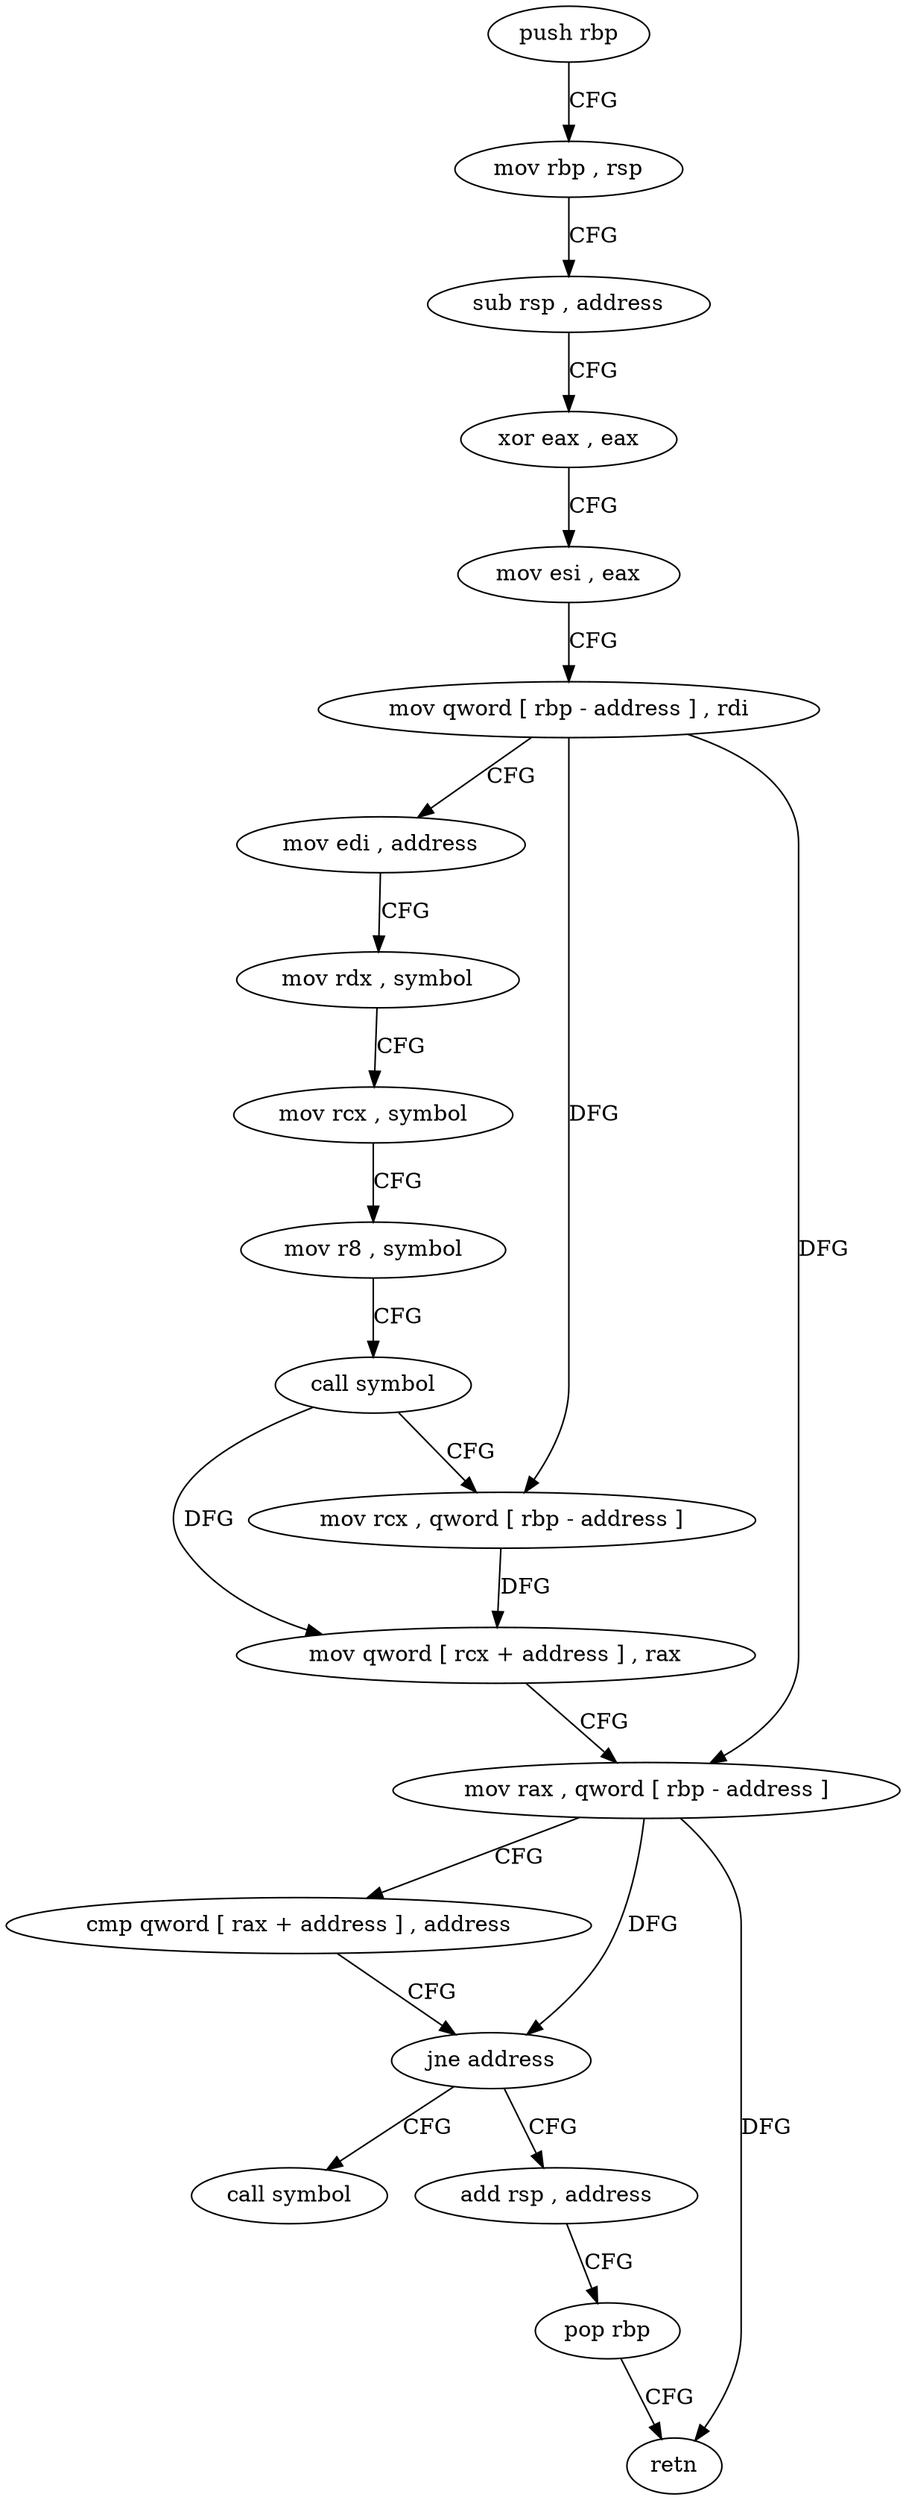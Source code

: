 digraph "func" {
"4215792" [label = "push rbp" ]
"4215793" [label = "mov rbp , rsp" ]
"4215796" [label = "sub rsp , address" ]
"4215800" [label = "xor eax , eax" ]
"4215802" [label = "mov esi , eax" ]
"4215804" [label = "mov qword [ rbp - address ] , rdi" ]
"4215808" [label = "mov edi , address" ]
"4215813" [label = "mov rdx , symbol" ]
"4215823" [label = "mov rcx , symbol" ]
"4215833" [label = "mov r8 , symbol" ]
"4215843" [label = "call symbol" ]
"4215848" [label = "mov rcx , qword [ rbp - address ]" ]
"4215852" [label = "mov qword [ rcx + address ] , rax" ]
"4215856" [label = "mov rax , qword [ rbp - address ]" ]
"4215860" [label = "cmp qword [ rax + address ] , address" ]
"4215865" [label = "jne address" ]
"4215876" [label = "add rsp , address" ]
"4215871" [label = "call symbol" ]
"4215880" [label = "pop rbp" ]
"4215881" [label = "retn" ]
"4215792" -> "4215793" [ label = "CFG" ]
"4215793" -> "4215796" [ label = "CFG" ]
"4215796" -> "4215800" [ label = "CFG" ]
"4215800" -> "4215802" [ label = "CFG" ]
"4215802" -> "4215804" [ label = "CFG" ]
"4215804" -> "4215808" [ label = "CFG" ]
"4215804" -> "4215848" [ label = "DFG" ]
"4215804" -> "4215856" [ label = "DFG" ]
"4215808" -> "4215813" [ label = "CFG" ]
"4215813" -> "4215823" [ label = "CFG" ]
"4215823" -> "4215833" [ label = "CFG" ]
"4215833" -> "4215843" [ label = "CFG" ]
"4215843" -> "4215848" [ label = "CFG" ]
"4215843" -> "4215852" [ label = "DFG" ]
"4215848" -> "4215852" [ label = "DFG" ]
"4215852" -> "4215856" [ label = "CFG" ]
"4215856" -> "4215860" [ label = "CFG" ]
"4215856" -> "4215865" [ label = "DFG" ]
"4215856" -> "4215881" [ label = "DFG" ]
"4215860" -> "4215865" [ label = "CFG" ]
"4215865" -> "4215876" [ label = "CFG" ]
"4215865" -> "4215871" [ label = "CFG" ]
"4215876" -> "4215880" [ label = "CFG" ]
"4215880" -> "4215881" [ label = "CFG" ]
}
